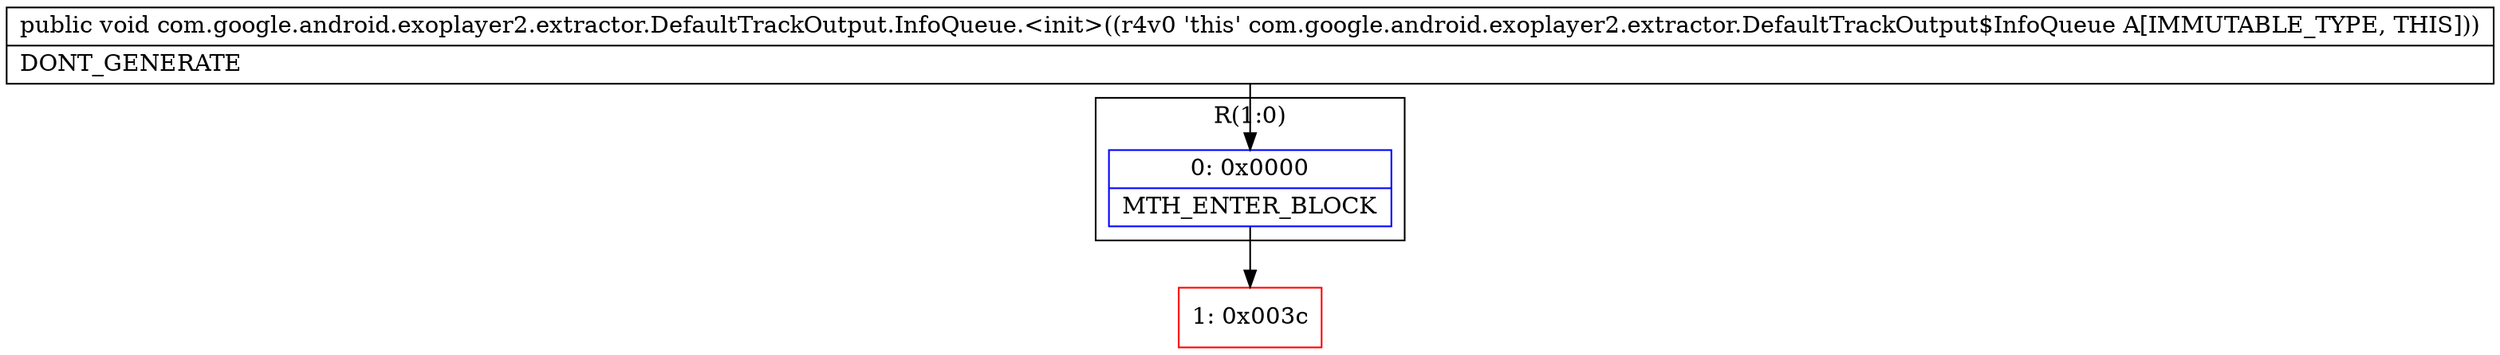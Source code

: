 digraph "CFG forcom.google.android.exoplayer2.extractor.DefaultTrackOutput.InfoQueue.\<init\>()V" {
subgraph cluster_Region_1306160683 {
label = "R(1:0)";
node [shape=record,color=blue];
Node_0 [shape=record,label="{0\:\ 0x0000|MTH_ENTER_BLOCK\l}"];
}
Node_1 [shape=record,color=red,label="{1\:\ 0x003c}"];
MethodNode[shape=record,label="{public void com.google.android.exoplayer2.extractor.DefaultTrackOutput.InfoQueue.\<init\>((r4v0 'this' com.google.android.exoplayer2.extractor.DefaultTrackOutput$InfoQueue A[IMMUTABLE_TYPE, THIS]))  | DONT_GENERATE\l}"];
MethodNode -> Node_0;
Node_0 -> Node_1;
}

